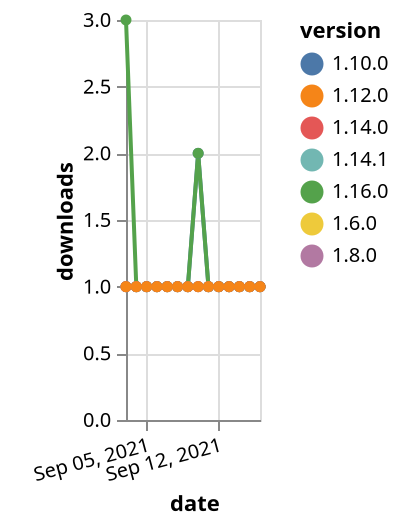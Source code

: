 {"$schema": "https://vega.github.io/schema/vega-lite/v5.json", "description": "A simple bar chart with embedded data.", "data": {"values": [{"date": "2021-09-03", "total": 214, "delta": 1, "version": "1.6.0"}, {"date": "2021-09-04", "total": 215, "delta": 1, "version": "1.6.0"}, {"date": "2021-09-05", "total": 216, "delta": 1, "version": "1.6.0"}, {"date": "2021-09-06", "total": 217, "delta": 1, "version": "1.6.0"}, {"date": "2021-09-07", "total": 218, "delta": 1, "version": "1.6.0"}, {"date": "2021-09-08", "total": 219, "delta": 1, "version": "1.6.0"}, {"date": "2021-09-09", "total": 220, "delta": 1, "version": "1.6.0"}, {"date": "2021-09-10", "total": 221, "delta": 1, "version": "1.6.0"}, {"date": "2021-09-11", "total": 222, "delta": 1, "version": "1.6.0"}, {"date": "2021-09-12", "total": 223, "delta": 1, "version": "1.6.0"}, {"date": "2021-09-13", "total": 224, "delta": 1, "version": "1.6.0"}, {"date": "2021-09-14", "total": 225, "delta": 1, "version": "1.6.0"}, {"date": "2021-09-15", "total": 226, "delta": 1, "version": "1.6.0"}, {"date": "2021-09-16", "total": 227, "delta": 1, "version": "1.6.0"}, {"date": "2021-09-03", "total": 179, "delta": 1, "version": "1.8.0"}, {"date": "2021-09-04", "total": 180, "delta": 1, "version": "1.8.0"}, {"date": "2021-09-05", "total": 181, "delta": 1, "version": "1.8.0"}, {"date": "2021-09-06", "total": 182, "delta": 1, "version": "1.8.0"}, {"date": "2021-09-07", "total": 183, "delta": 1, "version": "1.8.0"}, {"date": "2021-09-08", "total": 184, "delta": 1, "version": "1.8.0"}, {"date": "2021-09-09", "total": 185, "delta": 1, "version": "1.8.0"}, {"date": "2021-09-10", "total": 186, "delta": 1, "version": "1.8.0"}, {"date": "2021-09-11", "total": 187, "delta": 1, "version": "1.8.0"}, {"date": "2021-09-12", "total": 188, "delta": 1, "version": "1.8.0"}, {"date": "2021-09-13", "total": 189, "delta": 1, "version": "1.8.0"}, {"date": "2021-09-14", "total": 190, "delta": 1, "version": "1.8.0"}, {"date": "2021-09-15", "total": 191, "delta": 1, "version": "1.8.0"}, {"date": "2021-09-16", "total": 192, "delta": 1, "version": "1.8.0"}, {"date": "2021-09-03", "total": 162, "delta": 1, "version": "1.10.0"}, {"date": "2021-09-04", "total": 163, "delta": 1, "version": "1.10.0"}, {"date": "2021-09-05", "total": 164, "delta": 1, "version": "1.10.0"}, {"date": "2021-09-06", "total": 165, "delta": 1, "version": "1.10.0"}, {"date": "2021-09-07", "total": 166, "delta": 1, "version": "1.10.0"}, {"date": "2021-09-08", "total": 167, "delta": 1, "version": "1.10.0"}, {"date": "2021-09-09", "total": 168, "delta": 1, "version": "1.10.0"}, {"date": "2021-09-10", "total": 170, "delta": 2, "version": "1.10.0"}, {"date": "2021-09-11", "total": 171, "delta": 1, "version": "1.10.0"}, {"date": "2021-09-12", "total": 172, "delta": 1, "version": "1.10.0"}, {"date": "2021-09-13", "total": 173, "delta": 1, "version": "1.10.0"}, {"date": "2021-09-14", "total": 174, "delta": 1, "version": "1.10.0"}, {"date": "2021-09-15", "total": 175, "delta": 1, "version": "1.10.0"}, {"date": "2021-09-16", "total": 176, "delta": 1, "version": "1.10.0"}, {"date": "2021-09-03", "total": 120, "delta": 3, "version": "1.16.0"}, {"date": "2021-09-04", "total": 121, "delta": 1, "version": "1.16.0"}, {"date": "2021-09-05", "total": 122, "delta": 1, "version": "1.16.0"}, {"date": "2021-09-06", "total": 123, "delta": 1, "version": "1.16.0"}, {"date": "2021-09-07", "total": 124, "delta": 1, "version": "1.16.0"}, {"date": "2021-09-08", "total": 125, "delta": 1, "version": "1.16.0"}, {"date": "2021-09-09", "total": 126, "delta": 1, "version": "1.16.0"}, {"date": "2021-09-10", "total": 128, "delta": 2, "version": "1.16.0"}, {"date": "2021-09-11", "total": 129, "delta": 1, "version": "1.16.0"}, {"date": "2021-09-12", "total": 130, "delta": 1, "version": "1.16.0"}, {"date": "2021-09-13", "total": 131, "delta": 1, "version": "1.16.0"}, {"date": "2021-09-14", "total": 132, "delta": 1, "version": "1.16.0"}, {"date": "2021-09-15", "total": 133, "delta": 1, "version": "1.16.0"}, {"date": "2021-09-16", "total": 134, "delta": 1, "version": "1.16.0"}, {"date": "2021-09-03", "total": 124, "delta": 1, "version": "1.14.1"}, {"date": "2021-09-04", "total": 125, "delta": 1, "version": "1.14.1"}, {"date": "2021-09-05", "total": 126, "delta": 1, "version": "1.14.1"}, {"date": "2021-09-06", "total": 127, "delta": 1, "version": "1.14.1"}, {"date": "2021-09-07", "total": 128, "delta": 1, "version": "1.14.1"}, {"date": "2021-09-08", "total": 129, "delta": 1, "version": "1.14.1"}, {"date": "2021-09-09", "total": 130, "delta": 1, "version": "1.14.1"}, {"date": "2021-09-10", "total": 131, "delta": 1, "version": "1.14.1"}, {"date": "2021-09-11", "total": 132, "delta": 1, "version": "1.14.1"}, {"date": "2021-09-12", "total": 133, "delta": 1, "version": "1.14.1"}, {"date": "2021-09-13", "total": 134, "delta": 1, "version": "1.14.1"}, {"date": "2021-09-14", "total": 135, "delta": 1, "version": "1.14.1"}, {"date": "2021-09-15", "total": 136, "delta": 1, "version": "1.14.1"}, {"date": "2021-09-16", "total": 137, "delta": 1, "version": "1.14.1"}, {"date": "2021-09-03", "total": 131, "delta": 1, "version": "1.14.0"}, {"date": "2021-09-04", "total": 132, "delta": 1, "version": "1.14.0"}, {"date": "2021-09-05", "total": 133, "delta": 1, "version": "1.14.0"}, {"date": "2021-09-06", "total": 134, "delta": 1, "version": "1.14.0"}, {"date": "2021-09-07", "total": 135, "delta": 1, "version": "1.14.0"}, {"date": "2021-09-08", "total": 136, "delta": 1, "version": "1.14.0"}, {"date": "2021-09-09", "total": 137, "delta": 1, "version": "1.14.0"}, {"date": "2021-09-10", "total": 138, "delta": 1, "version": "1.14.0"}, {"date": "2021-09-11", "total": 139, "delta": 1, "version": "1.14.0"}, {"date": "2021-09-12", "total": 140, "delta": 1, "version": "1.14.0"}, {"date": "2021-09-13", "total": 141, "delta": 1, "version": "1.14.0"}, {"date": "2021-09-14", "total": 142, "delta": 1, "version": "1.14.0"}, {"date": "2021-09-15", "total": 143, "delta": 1, "version": "1.14.0"}, {"date": "2021-09-16", "total": 144, "delta": 1, "version": "1.14.0"}, {"date": "2021-09-03", "total": 150, "delta": 1, "version": "1.12.0"}, {"date": "2021-09-04", "total": 151, "delta": 1, "version": "1.12.0"}, {"date": "2021-09-05", "total": 152, "delta": 1, "version": "1.12.0"}, {"date": "2021-09-06", "total": 153, "delta": 1, "version": "1.12.0"}, {"date": "2021-09-07", "total": 154, "delta": 1, "version": "1.12.0"}, {"date": "2021-09-08", "total": 155, "delta": 1, "version": "1.12.0"}, {"date": "2021-09-09", "total": 156, "delta": 1, "version": "1.12.0"}, {"date": "2021-09-10", "total": 157, "delta": 1, "version": "1.12.0"}, {"date": "2021-09-11", "total": 158, "delta": 1, "version": "1.12.0"}, {"date": "2021-09-12", "total": 159, "delta": 1, "version": "1.12.0"}, {"date": "2021-09-13", "total": 160, "delta": 1, "version": "1.12.0"}, {"date": "2021-09-14", "total": 161, "delta": 1, "version": "1.12.0"}, {"date": "2021-09-15", "total": 162, "delta": 1, "version": "1.12.0"}, {"date": "2021-09-16", "total": 163, "delta": 1, "version": "1.12.0"}]}, "width": "container", "mark": {"type": "line", "point": {"filled": true}}, "encoding": {"x": {"field": "date", "type": "temporal", "timeUnit": "yearmonthdate", "title": "date", "axis": {"labelAngle": -15}}, "y": {"field": "delta", "type": "quantitative", "title": "downloads"}, "color": {"field": "version", "type": "nominal"}, "tooltip": {"field": "delta"}}}